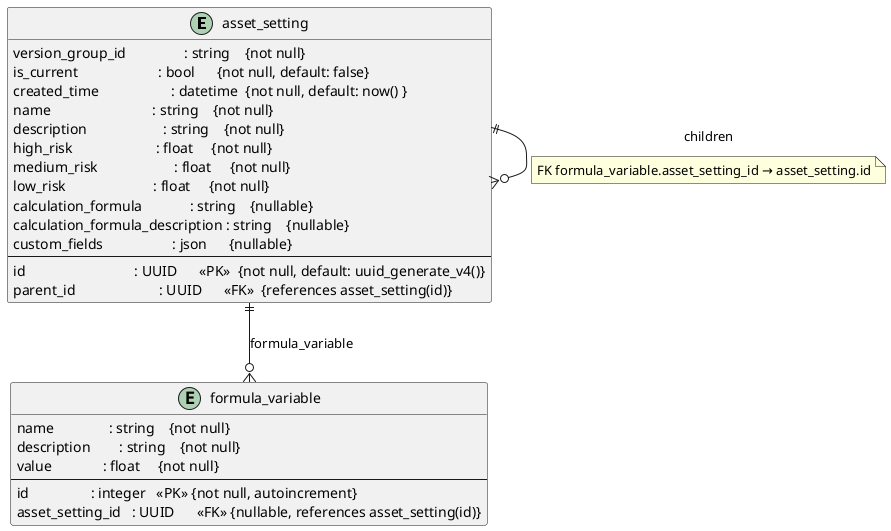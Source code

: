 @startuml
' skinparam linetype ortho


entity "asset_setting" as ASTS {
    version_group_id                : string    {not null}
    is_current                      : bool      {not null, default: false}
    created_time                    : datetime  {not null, default: now() }
    name                            : string    {not null}
    description                     : string    {not null}
    high_risk                       : float     {not null}
    medium_risk                     : float     {not null}
    low_risk                        : float     {not null}
    calculation_formula             : string    {nullable}
    calculation_formula_description : string    {nullable}
    custom_fields                   : json      {nullable}
    --
    id                              : UUID      <<PK>>  {not null, default: uuid_generate_v4()}
    parent_id                       : UUID      <<FK>>  {references asset_setting(id)}
}
ASTS ||--o{ ASTS : children

note on link
  FK formula_variable.asset_setting_id → asset_setting.id
end note

entity "formula_variable" as FOV {
    name               : string    {not null}
    description        : string    {not null}
    value              : float     {not null}
    --
    id                 : integer   <<PK>> {not null, autoincrement}
    asset_setting_id   : UUID      <<FK>> {nullable, references asset_setting(id)}
}
ASTS ||--o{ FOV : formula_variable

@enduml
